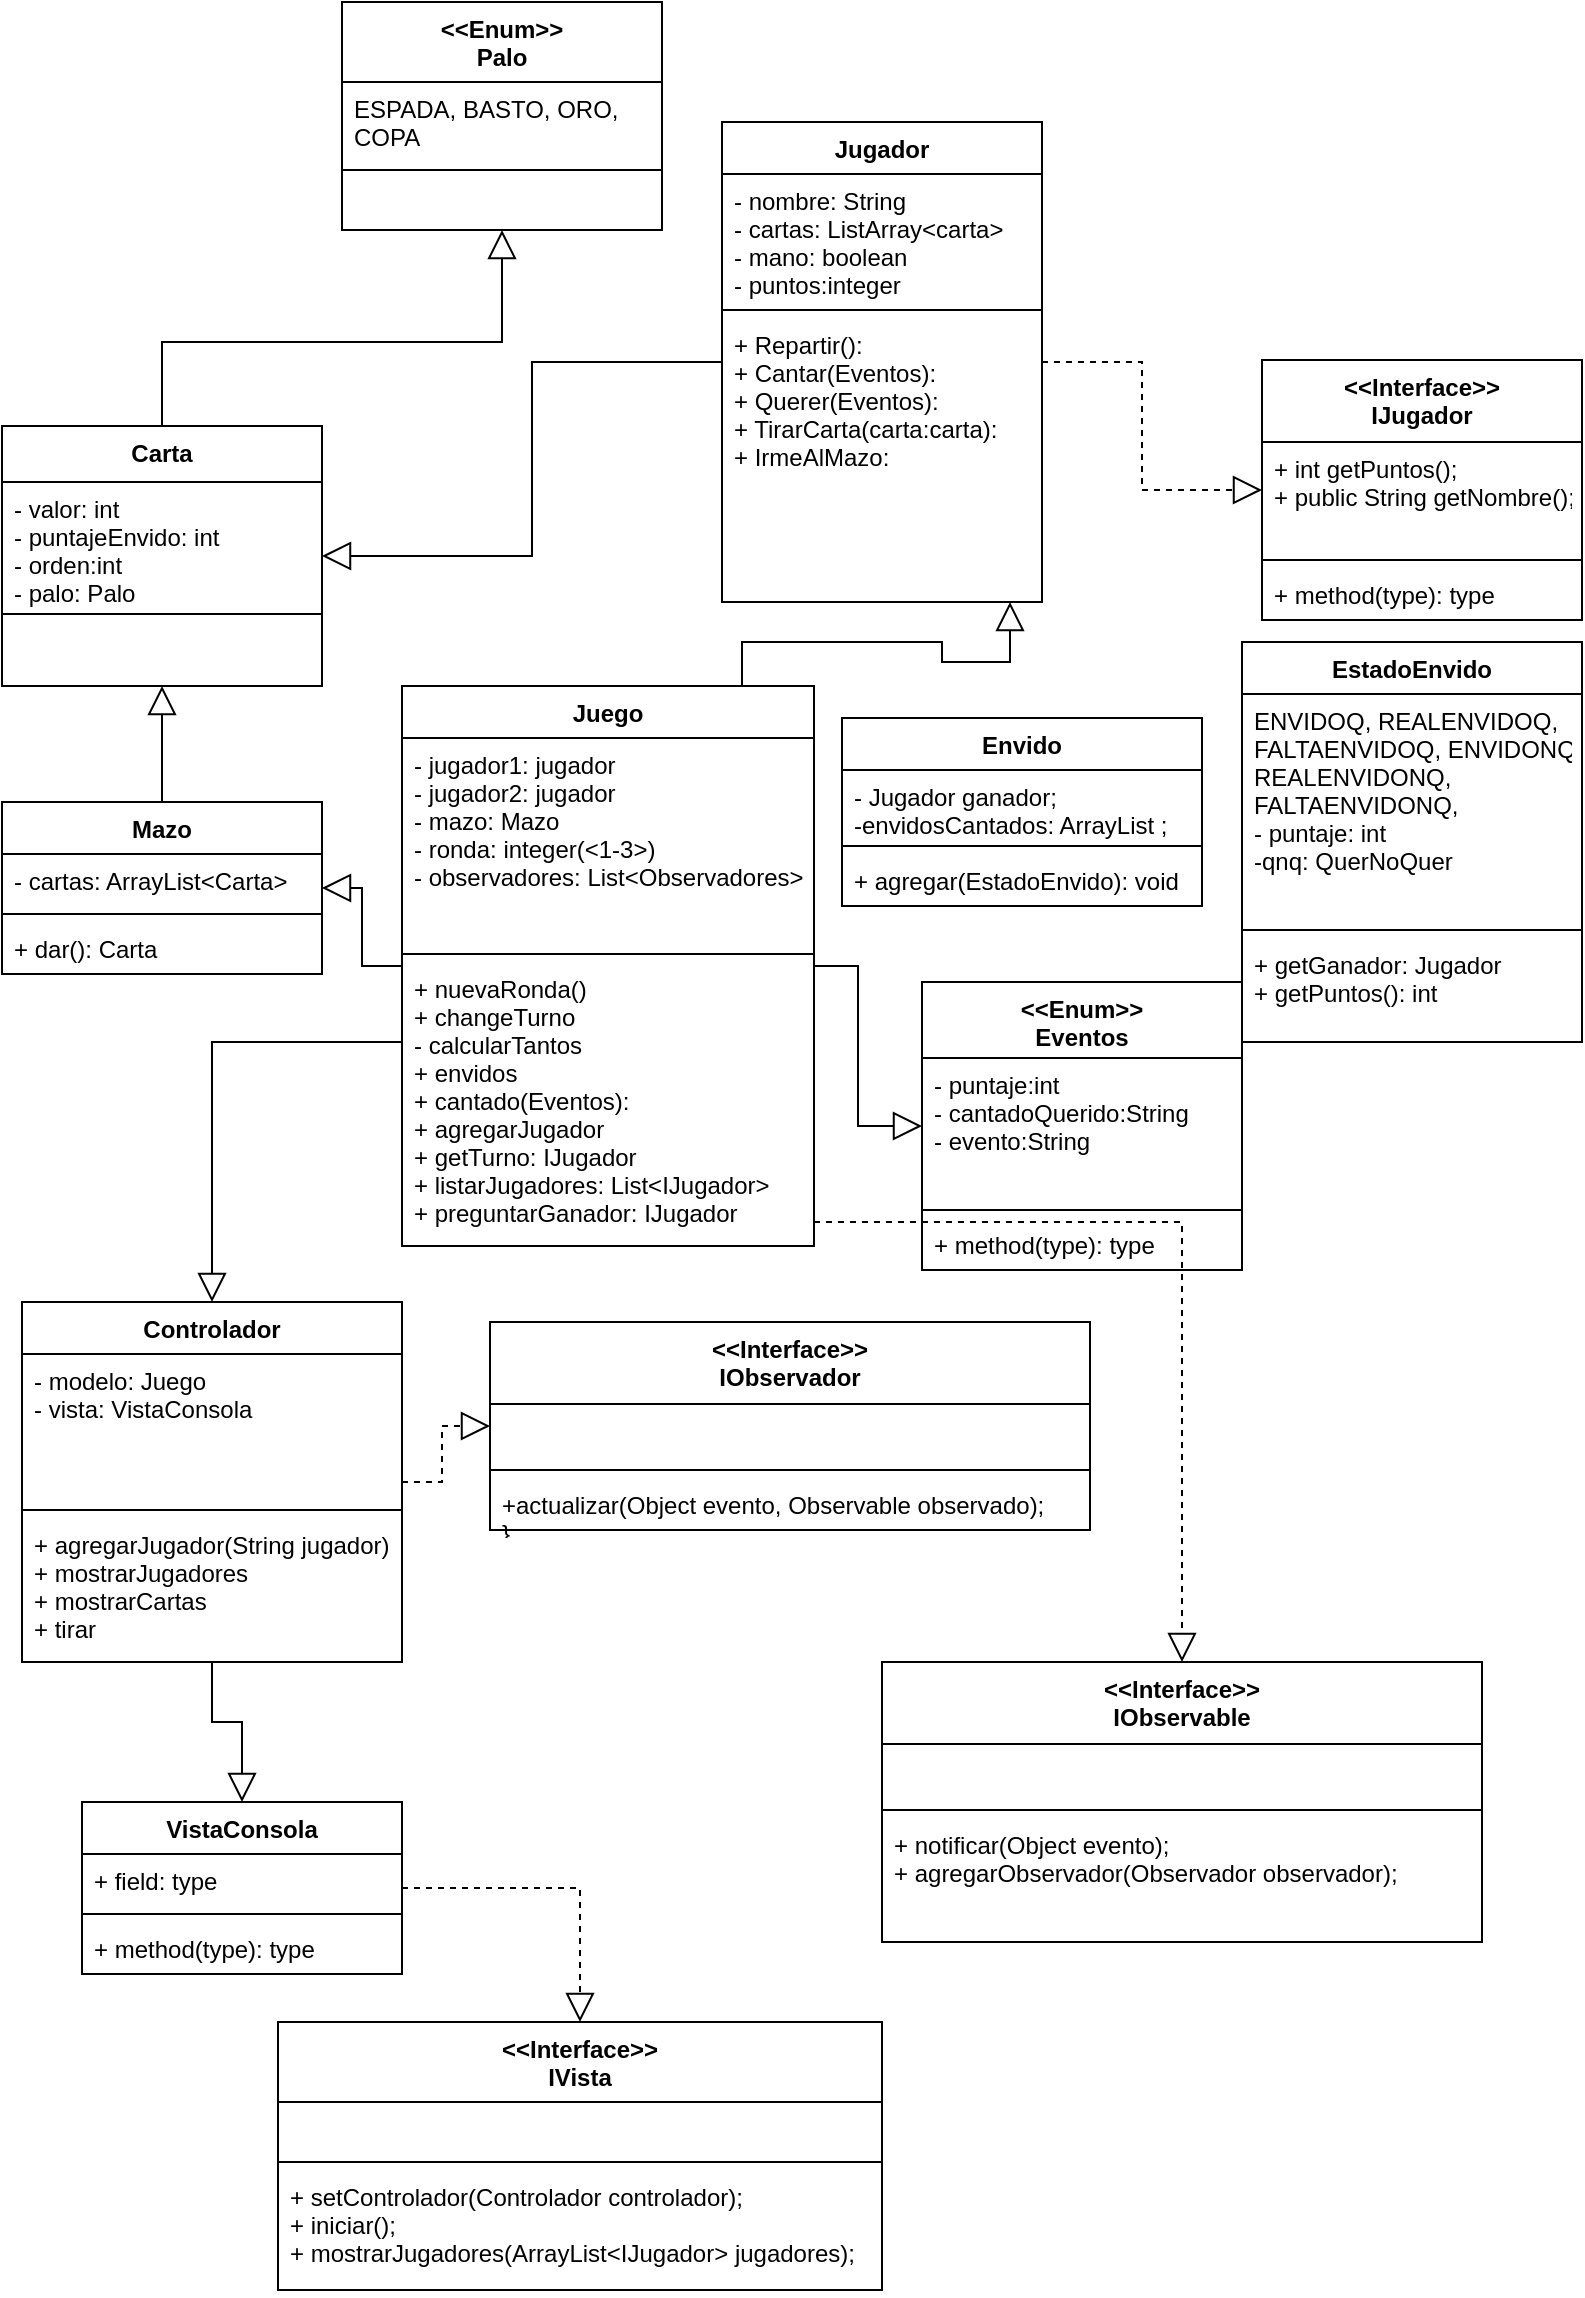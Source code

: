 <mxfile version="20.3.0" type="device"><diagram id="dyV6rF4TElnl29lzIuId" name="Página-1"><mxGraphModel dx="554" dy="651" grid="1" gridSize="10" guides="1" tooltips="1" connect="1" arrows="1" fold="1" page="1" pageScale="1" pageWidth="827" pageHeight="1169" math="0" shadow="0"><root><mxCell id="0"/><mxCell id="1" parent="0"/><mxCell id="u1sDPXT_4wiegZ9Tvjl2-31" style="edgeStyle=orthogonalEdgeStyle;rounded=0;orthogonalLoop=1;jettySize=auto;html=1;endArrow=block;endFill=0;strokeWidth=1;endSize=12;" parent="1" source="u1sDPXT_4wiegZ9Tvjl2-1" target="u1sDPXT_4wiegZ9Tvjl2-5" edge="1"><mxGeometry relative="1" as="geometry"/></mxCell><mxCell id="QvzXrBI1SSBsv47yY6SJ-33" style="edgeStyle=orthogonalEdgeStyle;rounded=0;orthogonalLoop=1;jettySize=auto;html=1;dashed=1;strokeWidth=1;endArrow=block;endFill=0;endSize=12;" parent="1" source="u1sDPXT_4wiegZ9Tvjl2-1" target="QvzXrBI1SSBsv47yY6SJ-24" edge="1"><mxGeometry relative="1" as="geometry"><Array as="points"><mxPoint x="610" y="610"/></Array></mxGeometry></mxCell><mxCell id="u1sDPXT_4wiegZ9Tvjl2-1" value="Juego" style="swimlane;fontStyle=1;align=center;verticalAlign=top;childLayout=stackLayout;horizontal=1;startSize=26;horizontalStack=0;resizeParent=1;resizeParentMax=0;resizeLast=0;collapsible=1;marginBottom=0;" parent="1" vertex="1"><mxGeometry x="220" y="342" width="206" height="280" as="geometry"/></mxCell><mxCell id="u1sDPXT_4wiegZ9Tvjl2-2" value="- jugador1: jugador&#10;- jugador2: jugador&#10;- mazo: Mazo&#10;- ronda: integer(&lt;1-3&gt;)&#10;- observadores: List&lt;Observadores&gt;" style="text;strokeColor=none;fillColor=none;align=left;verticalAlign=top;spacingLeft=4;spacingRight=4;overflow=hidden;rotatable=0;points=[[0,0.5],[1,0.5]];portConstraint=eastwest;" parent="u1sDPXT_4wiegZ9Tvjl2-1" vertex="1"><mxGeometry y="26" width="206" height="104" as="geometry"/></mxCell><mxCell id="u1sDPXT_4wiegZ9Tvjl2-3" value="" style="line;strokeWidth=1;fillColor=none;align=left;verticalAlign=middle;spacingTop=-1;spacingLeft=3;spacingRight=3;rotatable=0;labelPosition=right;points=[];portConstraint=eastwest;strokeColor=inherit;" parent="u1sDPXT_4wiegZ9Tvjl2-1" vertex="1"><mxGeometry y="130" width="206" height="8" as="geometry"/></mxCell><mxCell id="u1sDPXT_4wiegZ9Tvjl2-4" value="+ nuevaRonda()&#10;+ changeTurno&#10;- calcularTantos&#10;+ envidos&#10;+ cantado(Eventos):&#10;+ agregarJugador&#10;+ getTurno: IJugador&#10;+ listarJugadores: List&lt;IJugador&gt;&#10;+ preguntarGanador: IJugador" style="text;strokeColor=none;fillColor=none;align=left;verticalAlign=top;spacingLeft=4;spacingRight=4;overflow=hidden;rotatable=0;points=[[0,0.5],[1,0.5]];portConstraint=eastwest;" parent="u1sDPXT_4wiegZ9Tvjl2-1" vertex="1"><mxGeometry y="138" width="206" height="142" as="geometry"/></mxCell><mxCell id="u1sDPXT_4wiegZ9Tvjl2-20" style="edgeStyle=orthogonalEdgeStyle;rounded=0;orthogonalLoop=1;jettySize=auto;html=1;endArrow=block;endFill=0;strokeWidth=1;endSize=12;" parent="1" source="u1sDPXT_4wiegZ9Tvjl2-5" target="u1sDPXT_4wiegZ9Tvjl2-9" edge="1"><mxGeometry relative="1" as="geometry"/></mxCell><mxCell id="u1sDPXT_4wiegZ9Tvjl2-5" value="Mazo" style="swimlane;fontStyle=1;align=center;verticalAlign=top;childLayout=stackLayout;horizontal=1;startSize=26;horizontalStack=0;resizeParent=1;resizeParentMax=0;resizeLast=0;collapsible=1;marginBottom=0;" parent="1" vertex="1"><mxGeometry x="20" y="400" width="160" height="86" as="geometry"/></mxCell><mxCell id="u1sDPXT_4wiegZ9Tvjl2-6" value="- cartas: ArrayList&lt;Carta&gt;" style="text;strokeColor=none;fillColor=none;align=left;verticalAlign=top;spacingLeft=4;spacingRight=4;overflow=hidden;rotatable=0;points=[[0,0.5],[1,0.5]];portConstraint=eastwest;" parent="u1sDPXT_4wiegZ9Tvjl2-5" vertex="1"><mxGeometry y="26" width="160" height="26" as="geometry"/></mxCell><mxCell id="u1sDPXT_4wiegZ9Tvjl2-7" value="" style="line;strokeWidth=1;fillColor=none;align=left;verticalAlign=middle;spacingTop=-1;spacingLeft=3;spacingRight=3;rotatable=0;labelPosition=right;points=[];portConstraint=eastwest;strokeColor=inherit;" parent="u1sDPXT_4wiegZ9Tvjl2-5" vertex="1"><mxGeometry y="52" width="160" height="8" as="geometry"/></mxCell><mxCell id="u1sDPXT_4wiegZ9Tvjl2-8" value="+ dar(): Carta" style="text;strokeColor=none;fillColor=none;align=left;verticalAlign=top;spacingLeft=4;spacingRight=4;overflow=hidden;rotatable=0;points=[[0,0.5],[1,0.5]];portConstraint=eastwest;" parent="u1sDPXT_4wiegZ9Tvjl2-5" vertex="1"><mxGeometry y="60" width="160" height="26" as="geometry"/></mxCell><mxCell id="u1sDPXT_4wiegZ9Tvjl2-30" style="edgeStyle=orthogonalEdgeStyle;rounded=0;orthogonalLoop=1;jettySize=auto;html=1;endArrow=block;endFill=0;strokeWidth=1;endSize=12;" parent="1" source="u1sDPXT_4wiegZ9Tvjl2-9" target="u1sDPXT_4wiegZ9Tvjl2-26" edge="1"><mxGeometry relative="1" as="geometry"><Array as="points"><mxPoint x="100" y="170"/><mxPoint x="270" y="170"/></Array></mxGeometry></mxCell><mxCell id="u1sDPXT_4wiegZ9Tvjl2-9" value="Carta" style="swimlane;fontStyle=1;align=center;verticalAlign=top;childLayout=stackLayout;horizontal=1;startSize=28;horizontalStack=0;resizeParent=1;resizeParentMax=0;resizeLast=0;collapsible=1;marginBottom=0;" parent="1" vertex="1"><mxGeometry x="20" y="212" width="160" height="130" as="geometry"/></mxCell><mxCell id="u1sDPXT_4wiegZ9Tvjl2-10" value="- valor: int&#10;- puntajeEnvido: int&#10;- orden:int&#10;- palo: Palo" style="text;strokeColor=none;fillColor=none;align=left;verticalAlign=top;spacingLeft=4;spacingRight=4;overflow=hidden;rotatable=0;points=[[0,0.5],[1,0.5]];portConstraint=eastwest;" parent="u1sDPXT_4wiegZ9Tvjl2-9" vertex="1"><mxGeometry y="28" width="160" height="62" as="geometry"/></mxCell><mxCell id="u1sDPXT_4wiegZ9Tvjl2-11" value="" style="line;strokeWidth=1;fillColor=none;align=left;verticalAlign=middle;spacingTop=-1;spacingLeft=3;spacingRight=3;rotatable=0;labelPosition=right;points=[];portConstraint=eastwest;strokeColor=inherit;" parent="u1sDPXT_4wiegZ9Tvjl2-9" vertex="1"><mxGeometry y="90" width="160" height="8" as="geometry"/></mxCell><mxCell id="u1sDPXT_4wiegZ9Tvjl2-12" value=" " style="text;strokeColor=none;fillColor=none;align=left;verticalAlign=top;spacingLeft=4;spacingRight=4;overflow=hidden;rotatable=0;points=[[0,0.5],[1,0.5]];portConstraint=eastwest;" parent="u1sDPXT_4wiegZ9Tvjl2-9" vertex="1"><mxGeometry y="98" width="160" height="32" as="geometry"/></mxCell><mxCell id="u1sDPXT_4wiegZ9Tvjl2-32" style="edgeStyle=orthogonalEdgeStyle;rounded=0;orthogonalLoop=1;jettySize=auto;html=1;endArrow=block;endFill=0;strokeWidth=1;endSize=12;" parent="1" source="u1sDPXT_4wiegZ9Tvjl2-13" target="u1sDPXT_4wiegZ9Tvjl2-9" edge="1"><mxGeometry relative="1" as="geometry"/></mxCell><mxCell id="QvzXrBI1SSBsv47yY6SJ-10" style="edgeStyle=orthogonalEdgeStyle;rounded=0;orthogonalLoop=1;jettySize=auto;html=1;dashed=1;endArrow=block;endFill=0;strokeWidth=1;endSize=12;" parent="1" source="u1sDPXT_4wiegZ9Tvjl2-13" target="QvzXrBI1SSBsv47yY6SJ-1" edge="1"><mxGeometry relative="1" as="geometry"/></mxCell><mxCell id="u1sDPXT_4wiegZ9Tvjl2-13" value="Jugador" style="swimlane;fontStyle=1;align=center;verticalAlign=top;childLayout=stackLayout;horizontal=1;startSize=26;horizontalStack=0;resizeParent=1;resizeParentMax=0;resizeLast=0;collapsible=1;marginBottom=0;" parent="1" vertex="1"><mxGeometry x="380" y="60" width="160" height="240" as="geometry"/></mxCell><mxCell id="u1sDPXT_4wiegZ9Tvjl2-14" value="- nombre: String&#10;- cartas: ListArray&lt;carta&gt;&#10;- mano: boolean&#10;- puntos:integer" style="text;strokeColor=none;fillColor=none;align=left;verticalAlign=top;spacingLeft=4;spacingRight=4;overflow=hidden;rotatable=0;points=[[0,0.5],[1,0.5]];portConstraint=eastwest;" parent="u1sDPXT_4wiegZ9Tvjl2-13" vertex="1"><mxGeometry y="26" width="160" height="64" as="geometry"/></mxCell><mxCell id="u1sDPXT_4wiegZ9Tvjl2-15" value="" style="line;strokeWidth=1;fillColor=none;align=left;verticalAlign=middle;spacingTop=-1;spacingLeft=3;spacingRight=3;rotatable=0;labelPosition=right;points=[];portConstraint=eastwest;strokeColor=inherit;" parent="u1sDPXT_4wiegZ9Tvjl2-13" vertex="1"><mxGeometry y="90" width="160" height="8" as="geometry"/></mxCell><mxCell id="u1sDPXT_4wiegZ9Tvjl2-16" value="+ Repartir():&#10;+ Cantar(Eventos):&#10;+ Querer(Eventos):&#10;+ TirarCarta(carta:carta):&#10;+ IrmeAlMazo:" style="text;strokeColor=none;fillColor=none;align=left;verticalAlign=top;spacingLeft=4;spacingRight=4;overflow=hidden;rotatable=0;points=[[0,0.5],[1,0.5]];portConstraint=eastwest;" parent="u1sDPXT_4wiegZ9Tvjl2-13" vertex="1"><mxGeometry y="98" width="160" height="142" as="geometry"/></mxCell><mxCell id="u1sDPXT_4wiegZ9Tvjl2-26" value="&lt;&lt;Enum&gt;&gt;&#10;Palo" style="swimlane;fontStyle=1;align=center;verticalAlign=top;childLayout=stackLayout;horizontal=1;startSize=40;horizontalStack=0;resizeParent=1;resizeParentMax=0;resizeLast=0;collapsible=1;marginBottom=0;" parent="1" vertex="1"><mxGeometry x="190" width="160" height="114" as="geometry"/></mxCell><mxCell id="u1sDPXT_4wiegZ9Tvjl2-27" value="ESPADA, BASTO, ORO, &#10;COPA " style="text;strokeColor=none;fillColor=none;align=left;verticalAlign=top;spacingLeft=4;spacingRight=4;overflow=hidden;rotatable=0;points=[[0,0.5],[1,0.5]];portConstraint=eastwest;" parent="u1sDPXT_4wiegZ9Tvjl2-26" vertex="1"><mxGeometry y="40" width="160" height="40" as="geometry"/></mxCell><mxCell id="u1sDPXT_4wiegZ9Tvjl2-28" value="" style="line;strokeWidth=1;fillColor=none;align=left;verticalAlign=middle;spacingTop=-1;spacingLeft=3;spacingRight=3;rotatable=0;labelPosition=right;points=[];portConstraint=eastwest;strokeColor=inherit;" parent="u1sDPXT_4wiegZ9Tvjl2-26" vertex="1"><mxGeometry y="80" width="160" height="8" as="geometry"/></mxCell><mxCell id="u1sDPXT_4wiegZ9Tvjl2-29" value=" " style="text;strokeColor=none;fillColor=none;align=left;verticalAlign=top;spacingLeft=4;spacingRight=4;overflow=hidden;rotatable=0;points=[[0,0.5],[1,0.5]];portConstraint=eastwest;" parent="u1sDPXT_4wiegZ9Tvjl2-26" vertex="1"><mxGeometry y="88" width="160" height="26" as="geometry"/></mxCell><mxCell id="QvzXrBI1SSBsv47yY6SJ-1" value="&lt;&lt;Interface&gt;&gt;&#10;IJugador" style="swimlane;fontStyle=1;align=center;verticalAlign=top;childLayout=stackLayout;horizontal=1;startSize=41;horizontalStack=0;resizeParent=1;resizeParentMax=0;resizeLast=0;collapsible=1;marginBottom=0;" parent="1" vertex="1"><mxGeometry x="650" y="179" width="160" height="130" as="geometry"/></mxCell><mxCell id="QvzXrBI1SSBsv47yY6SJ-2" value="+ int getPuntos();&#10;+ public String getNombre();" style="text;strokeColor=none;fillColor=none;align=left;verticalAlign=top;spacingLeft=4;spacingRight=4;overflow=hidden;rotatable=0;points=[[0,0.5],[1,0.5]];portConstraint=eastwest;" parent="QvzXrBI1SSBsv47yY6SJ-1" vertex="1"><mxGeometry y="41" width="160" height="55" as="geometry"/></mxCell><mxCell id="QvzXrBI1SSBsv47yY6SJ-3" value="" style="line;strokeWidth=1;fillColor=none;align=left;verticalAlign=middle;spacingTop=-1;spacingLeft=3;spacingRight=3;rotatable=0;labelPosition=right;points=[];portConstraint=eastwest;strokeColor=inherit;" parent="QvzXrBI1SSBsv47yY6SJ-1" vertex="1"><mxGeometry y="96" width="160" height="8" as="geometry"/></mxCell><mxCell id="QvzXrBI1SSBsv47yY6SJ-4" value="+ method(type): type" style="text;strokeColor=none;fillColor=none;align=left;verticalAlign=top;spacingLeft=4;spacingRight=4;overflow=hidden;rotatable=0;points=[[0,0.5],[1,0.5]];portConstraint=eastwest;" parent="QvzXrBI1SSBsv47yY6SJ-1" vertex="1"><mxGeometry y="104" width="160" height="26" as="geometry"/></mxCell><mxCell id="QvzXrBI1SSBsv47yY6SJ-5" value="&lt;&lt;Enum&gt;&gt;&#10;Eventos" style="swimlane;fontStyle=1;align=center;verticalAlign=top;childLayout=stackLayout;horizontal=1;startSize=38;horizontalStack=0;resizeParent=1;resizeParentMax=0;resizeLast=0;collapsible=1;marginBottom=0;" parent="1" vertex="1"><mxGeometry x="480" y="490" width="160" height="144" as="geometry"/></mxCell><mxCell id="QvzXrBI1SSBsv47yY6SJ-6" value="- puntaje:int &#10;&#9;- cantadoQuerido:String &#10;&#9;- evento:String " style="text;strokeColor=none;fillColor=none;align=left;verticalAlign=top;spacingLeft=4;spacingRight=4;overflow=hidden;rotatable=0;points=[[0,0.5],[1,0.5]];portConstraint=eastwest;" parent="QvzXrBI1SSBsv47yY6SJ-5" vertex="1"><mxGeometry y="38" width="160" height="72" as="geometry"/></mxCell><mxCell id="QvzXrBI1SSBsv47yY6SJ-7" value="" style="line;strokeWidth=1;fillColor=none;align=left;verticalAlign=middle;spacingTop=-1;spacingLeft=3;spacingRight=3;rotatable=0;labelPosition=right;points=[];portConstraint=eastwest;strokeColor=inherit;" parent="QvzXrBI1SSBsv47yY6SJ-5" vertex="1"><mxGeometry y="110" width="160" height="8" as="geometry"/></mxCell><mxCell id="QvzXrBI1SSBsv47yY6SJ-8" value="+ method(type): type" style="text;strokeColor=none;fillColor=none;align=left;verticalAlign=top;spacingLeft=4;spacingRight=4;overflow=hidden;rotatable=0;points=[[0,0.5],[1,0.5]];portConstraint=eastwest;" parent="QvzXrBI1SSBsv47yY6SJ-5" vertex="1"><mxGeometry y="118" width="160" height="26" as="geometry"/></mxCell><mxCell id="QvzXrBI1SSBsv47yY6SJ-11" style="edgeStyle=orthogonalEdgeStyle;rounded=0;orthogonalLoop=1;jettySize=auto;html=1;endArrow=block;endFill=0;strokeWidth=1;endSize=12;" parent="1" source="u1sDPXT_4wiegZ9Tvjl2-1" target="QvzXrBI1SSBsv47yY6SJ-5" edge="1"><mxGeometry relative="1" as="geometry"><mxPoint x="414" y="539.999" as="sourcePoint"/><mxPoint x="528" y="583.999" as="targetPoint"/></mxGeometry></mxCell><mxCell id="QvzXrBI1SSBsv47yY6SJ-12" style="edgeStyle=orthogonalEdgeStyle;rounded=0;orthogonalLoop=1;jettySize=auto;html=1;endArrow=block;endFill=0;strokeWidth=1;endSize=12;" parent="1" source="u1sDPXT_4wiegZ9Tvjl2-1" target="u1sDPXT_4wiegZ9Tvjl2-13" edge="1"><mxGeometry relative="1" as="geometry"><Array as="points"><mxPoint x="390" y="320"/><mxPoint x="490" y="320"/><mxPoint x="490" y="330"/><mxPoint x="524" y="330"/></Array><mxPoint x="330" y="320" as="sourcePoint"/><mxPoint x="523.999" y="290" as="targetPoint"/></mxGeometry></mxCell><mxCell id="QvzXrBI1SSBsv47yY6SJ-39" style="edgeStyle=orthogonalEdgeStyle;rounded=0;orthogonalLoop=1;jettySize=auto;html=1;strokeWidth=1;endArrow=block;endFill=0;endSize=12;" parent="1" source="QvzXrBI1SSBsv47yY6SJ-13" target="QvzXrBI1SSBsv47yY6SJ-28" edge="1"><mxGeometry relative="1" as="geometry"/></mxCell><mxCell id="QvzXrBI1SSBsv47yY6SJ-13" value="Controlador" style="swimlane;fontStyle=1;align=center;verticalAlign=top;childLayout=stackLayout;horizontal=1;startSize=26;horizontalStack=0;resizeParent=1;resizeParentMax=0;resizeLast=0;collapsible=1;marginBottom=0;" parent="1" vertex="1"><mxGeometry x="30" y="650" width="190" height="180" as="geometry"/></mxCell><mxCell id="QvzXrBI1SSBsv47yY6SJ-14" value="- modelo: Juego&#10;&#9;- vista: VistaConsola" style="text;strokeColor=none;fillColor=none;align=left;verticalAlign=top;spacingLeft=4;spacingRight=4;overflow=hidden;rotatable=0;points=[[0,0.5],[1,0.5]];portConstraint=eastwest;" parent="QvzXrBI1SSBsv47yY6SJ-13" vertex="1"><mxGeometry y="26" width="190" height="74" as="geometry"/></mxCell><mxCell id="QvzXrBI1SSBsv47yY6SJ-15" value="" style="line;strokeWidth=1;fillColor=none;align=left;verticalAlign=middle;spacingTop=-1;spacingLeft=3;spacingRight=3;rotatable=0;labelPosition=right;points=[];portConstraint=eastwest;strokeColor=inherit;" parent="QvzXrBI1SSBsv47yY6SJ-13" vertex="1"><mxGeometry y="100" width="190" height="8" as="geometry"/></mxCell><mxCell id="QvzXrBI1SSBsv47yY6SJ-16" value="+ agregarJugador(String jugador)&#10;+ mostrarJugadores &#10;+ mostrarCartas&#10;+ tirar" style="text;strokeColor=none;fillColor=none;align=left;verticalAlign=top;spacingLeft=4;spacingRight=4;overflow=hidden;rotatable=0;points=[[0,0.5],[1,0.5]];portConstraint=eastwest;" parent="QvzXrBI1SSBsv47yY6SJ-13" vertex="1"><mxGeometry y="108" width="190" height="72" as="geometry"/></mxCell><mxCell id="QvzXrBI1SSBsv47yY6SJ-17" value="&lt;&lt;Interface&gt;&gt;&#10;IObservador" style="swimlane;fontStyle=1;align=center;verticalAlign=top;childLayout=stackLayout;horizontal=1;startSize=41;horizontalStack=0;resizeParent=1;resizeParentMax=0;resizeLast=0;collapsible=1;marginBottom=0;" parent="1" vertex="1"><mxGeometry x="264" y="660" width="300" height="104" as="geometry"/></mxCell><mxCell id="QvzXrBI1SSBsv47yY6SJ-18" value=" " style="text;strokeColor=none;fillColor=none;align=left;verticalAlign=top;spacingLeft=4;spacingRight=4;overflow=hidden;rotatable=0;points=[[0,0.5],[1,0.5]];portConstraint=eastwest;" parent="QvzXrBI1SSBsv47yY6SJ-17" vertex="1"><mxGeometry y="41" width="300" height="29" as="geometry"/></mxCell><mxCell id="QvzXrBI1SSBsv47yY6SJ-19" value="" style="line;strokeWidth=1;fillColor=none;align=left;verticalAlign=middle;spacingTop=-1;spacingLeft=3;spacingRight=3;rotatable=0;labelPosition=right;points=[];portConstraint=eastwest;strokeColor=inherit;" parent="QvzXrBI1SSBsv47yY6SJ-17" vertex="1"><mxGeometry y="70" width="300" height="8" as="geometry"/></mxCell><mxCell id="QvzXrBI1SSBsv47yY6SJ-20" value="+actualizar(Object evento, Observable observado);&#10;}" style="text;strokeColor=none;fillColor=none;align=left;verticalAlign=top;spacingLeft=4;spacingRight=4;overflow=hidden;rotatable=0;points=[[0,0.5],[1,0.5]];portConstraint=eastwest;" parent="QvzXrBI1SSBsv47yY6SJ-17" vertex="1"><mxGeometry y="78" width="300" height="26" as="geometry"/></mxCell><mxCell id="QvzXrBI1SSBsv47yY6SJ-22" style="edgeStyle=orthogonalEdgeStyle;rounded=0;orthogonalLoop=1;jettySize=auto;html=1;dashed=1;endArrow=block;endFill=0;strokeWidth=1;endSize=12;" parent="1" source="QvzXrBI1SSBsv47yY6SJ-13" target="QvzXrBI1SSBsv47yY6SJ-17" edge="1"><mxGeometry relative="1" as="geometry"><mxPoint x="200" y="679.999" as="sourcePoint"/><mxPoint x="310" y="743.999" as="targetPoint"/></mxGeometry></mxCell><mxCell id="QvzXrBI1SSBsv47yY6SJ-23" style="edgeStyle=orthogonalEdgeStyle;rounded=0;orthogonalLoop=1;jettySize=auto;html=1;endArrow=block;endFill=0;strokeWidth=1;endSize=12;" parent="1" source="u1sDPXT_4wiegZ9Tvjl2-1" target="QvzXrBI1SSBsv47yY6SJ-13" edge="1"><mxGeometry relative="1" as="geometry"><mxPoint x="264" y="490.059" as="sourcePoint"/><mxPoint x="190" y="453" as="targetPoint"/><Array as="points"><mxPoint x="125" y="520"/></Array></mxGeometry></mxCell><mxCell id="QvzXrBI1SSBsv47yY6SJ-24" value="&lt;&lt;Interface&gt;&gt;&#10;IObservable" style="swimlane;fontStyle=1;align=center;verticalAlign=top;childLayout=stackLayout;horizontal=1;startSize=41;horizontalStack=0;resizeParent=1;resizeParentMax=0;resizeLast=0;collapsible=1;marginBottom=0;" parent="1" vertex="1"><mxGeometry x="460" y="830" width="300" height="140" as="geometry"/></mxCell><mxCell id="QvzXrBI1SSBsv47yY6SJ-25" value=" " style="text;strokeColor=none;fillColor=none;align=left;verticalAlign=top;spacingLeft=4;spacingRight=4;overflow=hidden;rotatable=0;points=[[0,0.5],[1,0.5]];portConstraint=eastwest;" parent="QvzXrBI1SSBsv47yY6SJ-24" vertex="1"><mxGeometry y="41" width="300" height="29" as="geometry"/></mxCell><mxCell id="QvzXrBI1SSBsv47yY6SJ-26" value="" style="line;strokeWidth=1;fillColor=none;align=left;verticalAlign=middle;spacingTop=-1;spacingLeft=3;spacingRight=3;rotatable=0;labelPosition=right;points=[];portConstraint=eastwest;strokeColor=inherit;" parent="QvzXrBI1SSBsv47yY6SJ-24" vertex="1"><mxGeometry y="70" width="300" height="8" as="geometry"/></mxCell><mxCell id="QvzXrBI1SSBsv47yY6SJ-27" value="+ notificar(Object evento);&#10;+ agregarObservador(Observador observador);" style="text;strokeColor=none;fillColor=none;align=left;verticalAlign=top;spacingLeft=4;spacingRight=4;overflow=hidden;rotatable=0;points=[[0,0.5],[1,0.5]];portConstraint=eastwest;" parent="QvzXrBI1SSBsv47yY6SJ-24" vertex="1"><mxGeometry y="78" width="300" height="62" as="geometry"/></mxCell><mxCell id="QvzXrBI1SSBsv47yY6SJ-38" style="edgeStyle=orthogonalEdgeStyle;rounded=0;orthogonalLoop=1;jettySize=auto;html=1;dashed=1;strokeWidth=1;endArrow=block;endFill=0;endSize=12;" parent="1" source="QvzXrBI1SSBsv47yY6SJ-28" target="QvzXrBI1SSBsv47yY6SJ-34" edge="1"><mxGeometry relative="1" as="geometry"><Array as="points"><mxPoint x="309" y="943"/></Array></mxGeometry></mxCell><mxCell id="QvzXrBI1SSBsv47yY6SJ-28" value="VistaConsola" style="swimlane;fontStyle=1;align=center;verticalAlign=top;childLayout=stackLayout;horizontal=1;startSize=26;horizontalStack=0;resizeParent=1;resizeParentMax=0;resizeLast=0;collapsible=1;marginBottom=0;" parent="1" vertex="1"><mxGeometry x="60" y="900" width="160" height="86" as="geometry"/></mxCell><mxCell id="QvzXrBI1SSBsv47yY6SJ-29" value="+ field: type" style="text;strokeColor=none;fillColor=none;align=left;verticalAlign=top;spacingLeft=4;spacingRight=4;overflow=hidden;rotatable=0;points=[[0,0.5],[1,0.5]];portConstraint=eastwest;" parent="QvzXrBI1SSBsv47yY6SJ-28" vertex="1"><mxGeometry y="26" width="160" height="26" as="geometry"/></mxCell><mxCell id="QvzXrBI1SSBsv47yY6SJ-30" value="" style="line;strokeWidth=1;fillColor=none;align=left;verticalAlign=middle;spacingTop=-1;spacingLeft=3;spacingRight=3;rotatable=0;labelPosition=right;points=[];portConstraint=eastwest;strokeColor=inherit;" parent="QvzXrBI1SSBsv47yY6SJ-28" vertex="1"><mxGeometry y="52" width="160" height="8" as="geometry"/></mxCell><mxCell id="QvzXrBI1SSBsv47yY6SJ-31" value="+ method(type): type" style="text;strokeColor=none;fillColor=none;align=left;verticalAlign=top;spacingLeft=4;spacingRight=4;overflow=hidden;rotatable=0;points=[[0,0.5],[1,0.5]];portConstraint=eastwest;" parent="QvzXrBI1SSBsv47yY6SJ-28" vertex="1"><mxGeometry y="60" width="160" height="26" as="geometry"/></mxCell><mxCell id="QvzXrBI1SSBsv47yY6SJ-34" value="&lt;&lt;Interface&gt;&gt;&#10;IVista" style="swimlane;fontStyle=1;align=center;verticalAlign=top;childLayout=stackLayout;horizontal=1;startSize=40;horizontalStack=0;resizeParent=1;resizeParentMax=0;resizeLast=0;collapsible=1;marginBottom=0;" parent="1" vertex="1"><mxGeometry x="158" y="1010" width="302" height="134" as="geometry"/></mxCell><mxCell id="QvzXrBI1SSBsv47yY6SJ-35" value=" " style="text;strokeColor=none;fillColor=none;align=left;verticalAlign=top;spacingLeft=4;spacingRight=4;overflow=hidden;rotatable=0;points=[[0,0.5],[1,0.5]];portConstraint=eastwest;" parent="QvzXrBI1SSBsv47yY6SJ-34" vertex="1"><mxGeometry y="40" width="302" height="26" as="geometry"/></mxCell><mxCell id="QvzXrBI1SSBsv47yY6SJ-36" value="" style="line;strokeWidth=1;fillColor=none;align=left;verticalAlign=middle;spacingTop=-1;spacingLeft=3;spacingRight=3;rotatable=0;labelPosition=right;points=[];portConstraint=eastwest;strokeColor=inherit;" parent="QvzXrBI1SSBsv47yY6SJ-34" vertex="1"><mxGeometry y="66" width="302" height="8" as="geometry"/></mxCell><mxCell id="QvzXrBI1SSBsv47yY6SJ-37" value="+ setControlador(Controlador controlador);&#10;+ iniciar();&#10;&#9;+ mostrarJugadores(ArrayList&lt;IJugador&gt; jugadores);" style="text;strokeColor=none;fillColor=none;align=left;verticalAlign=top;spacingLeft=4;spacingRight=4;overflow=hidden;rotatable=0;points=[[0,0.5],[1,0.5]];portConstraint=eastwest;" parent="QvzXrBI1SSBsv47yY6SJ-34" vertex="1"><mxGeometry y="74" width="302" height="60" as="geometry"/></mxCell><mxCell id="RE4X0lwb2fU-6qRIfLw6-1" value="Envido" style="swimlane;fontStyle=1;align=center;verticalAlign=top;childLayout=stackLayout;horizontal=1;startSize=26;horizontalStack=0;resizeParent=1;resizeParentMax=0;resizeLast=0;collapsible=1;marginBottom=0;" vertex="1" parent="1"><mxGeometry x="440" y="358" width="180" height="94" as="geometry"/></mxCell><mxCell id="RE4X0lwb2fU-6qRIfLw6-2" value="- Jugador ganador;&#10;&#9;-envidosCantados: ArrayList ;" style="text;strokeColor=none;fillColor=none;align=left;verticalAlign=top;spacingLeft=4;spacingRight=4;overflow=hidden;rotatable=0;points=[[0,0.5],[1,0.5]];portConstraint=eastwest;" vertex="1" parent="RE4X0lwb2fU-6qRIfLw6-1"><mxGeometry y="26" width="180" height="34" as="geometry"/></mxCell><mxCell id="RE4X0lwb2fU-6qRIfLw6-3" value="" style="line;strokeWidth=1;fillColor=none;align=left;verticalAlign=middle;spacingTop=-1;spacingLeft=3;spacingRight=3;rotatable=0;labelPosition=right;points=[];portConstraint=eastwest;strokeColor=inherit;" vertex="1" parent="RE4X0lwb2fU-6qRIfLw6-1"><mxGeometry y="60" width="180" height="8" as="geometry"/></mxCell><mxCell id="RE4X0lwb2fU-6qRIfLw6-4" value="+ agregar(EstadoEnvido): void" style="text;strokeColor=none;fillColor=none;align=left;verticalAlign=top;spacingLeft=4;spacingRight=4;overflow=hidden;rotatable=0;points=[[0,0.5],[1,0.5]];portConstraint=eastwest;" vertex="1" parent="RE4X0lwb2fU-6qRIfLw6-1"><mxGeometry y="68" width="180" height="26" as="geometry"/></mxCell><mxCell id="RE4X0lwb2fU-6qRIfLw6-5" value="EstadoEnvido" style="swimlane;fontStyle=1;align=center;verticalAlign=top;childLayout=stackLayout;horizontal=1;startSize=26;horizontalStack=0;resizeParent=1;resizeParentMax=0;resizeLast=0;collapsible=1;marginBottom=0;" vertex="1" parent="1"><mxGeometry x="640" y="320" width="170" height="200" as="geometry"/></mxCell><mxCell id="RE4X0lwb2fU-6qRIfLw6-6" value="ENVIDOQ, REALENVIDOQ,&#10;FALTAENVIDOQ, ENVIDONQ, &#10;REALENVIDONQ, &#10;FALTAENVIDONQ, &#10;- puntaje: int &#10;&#9;-qnq: QuerNoQuer &#10;" style="text;strokeColor=none;fillColor=none;align=left;verticalAlign=top;spacingLeft=4;spacingRight=4;overflow=hidden;rotatable=0;points=[[0,0.5],[1,0.5]];portConstraint=eastwest;" vertex="1" parent="RE4X0lwb2fU-6qRIfLw6-5"><mxGeometry y="26" width="170" height="114" as="geometry"/></mxCell><mxCell id="RE4X0lwb2fU-6qRIfLw6-7" value="" style="line;strokeWidth=1;fillColor=none;align=left;verticalAlign=middle;spacingTop=-1;spacingLeft=3;spacingRight=3;rotatable=0;labelPosition=right;points=[];portConstraint=eastwest;strokeColor=inherit;" vertex="1" parent="RE4X0lwb2fU-6qRIfLw6-5"><mxGeometry y="140" width="170" height="8" as="geometry"/></mxCell><mxCell id="RE4X0lwb2fU-6qRIfLw6-8" value="+ getGanador: Jugador&#10;+ getPuntos(): int&#10;" style="text;strokeColor=none;fillColor=none;align=left;verticalAlign=top;spacingLeft=4;spacingRight=4;overflow=hidden;rotatable=0;points=[[0,0.5],[1,0.5]];portConstraint=eastwest;" vertex="1" parent="RE4X0lwb2fU-6qRIfLw6-5"><mxGeometry y="148" width="170" height="52" as="geometry"/></mxCell></root></mxGraphModel></diagram></mxfile>